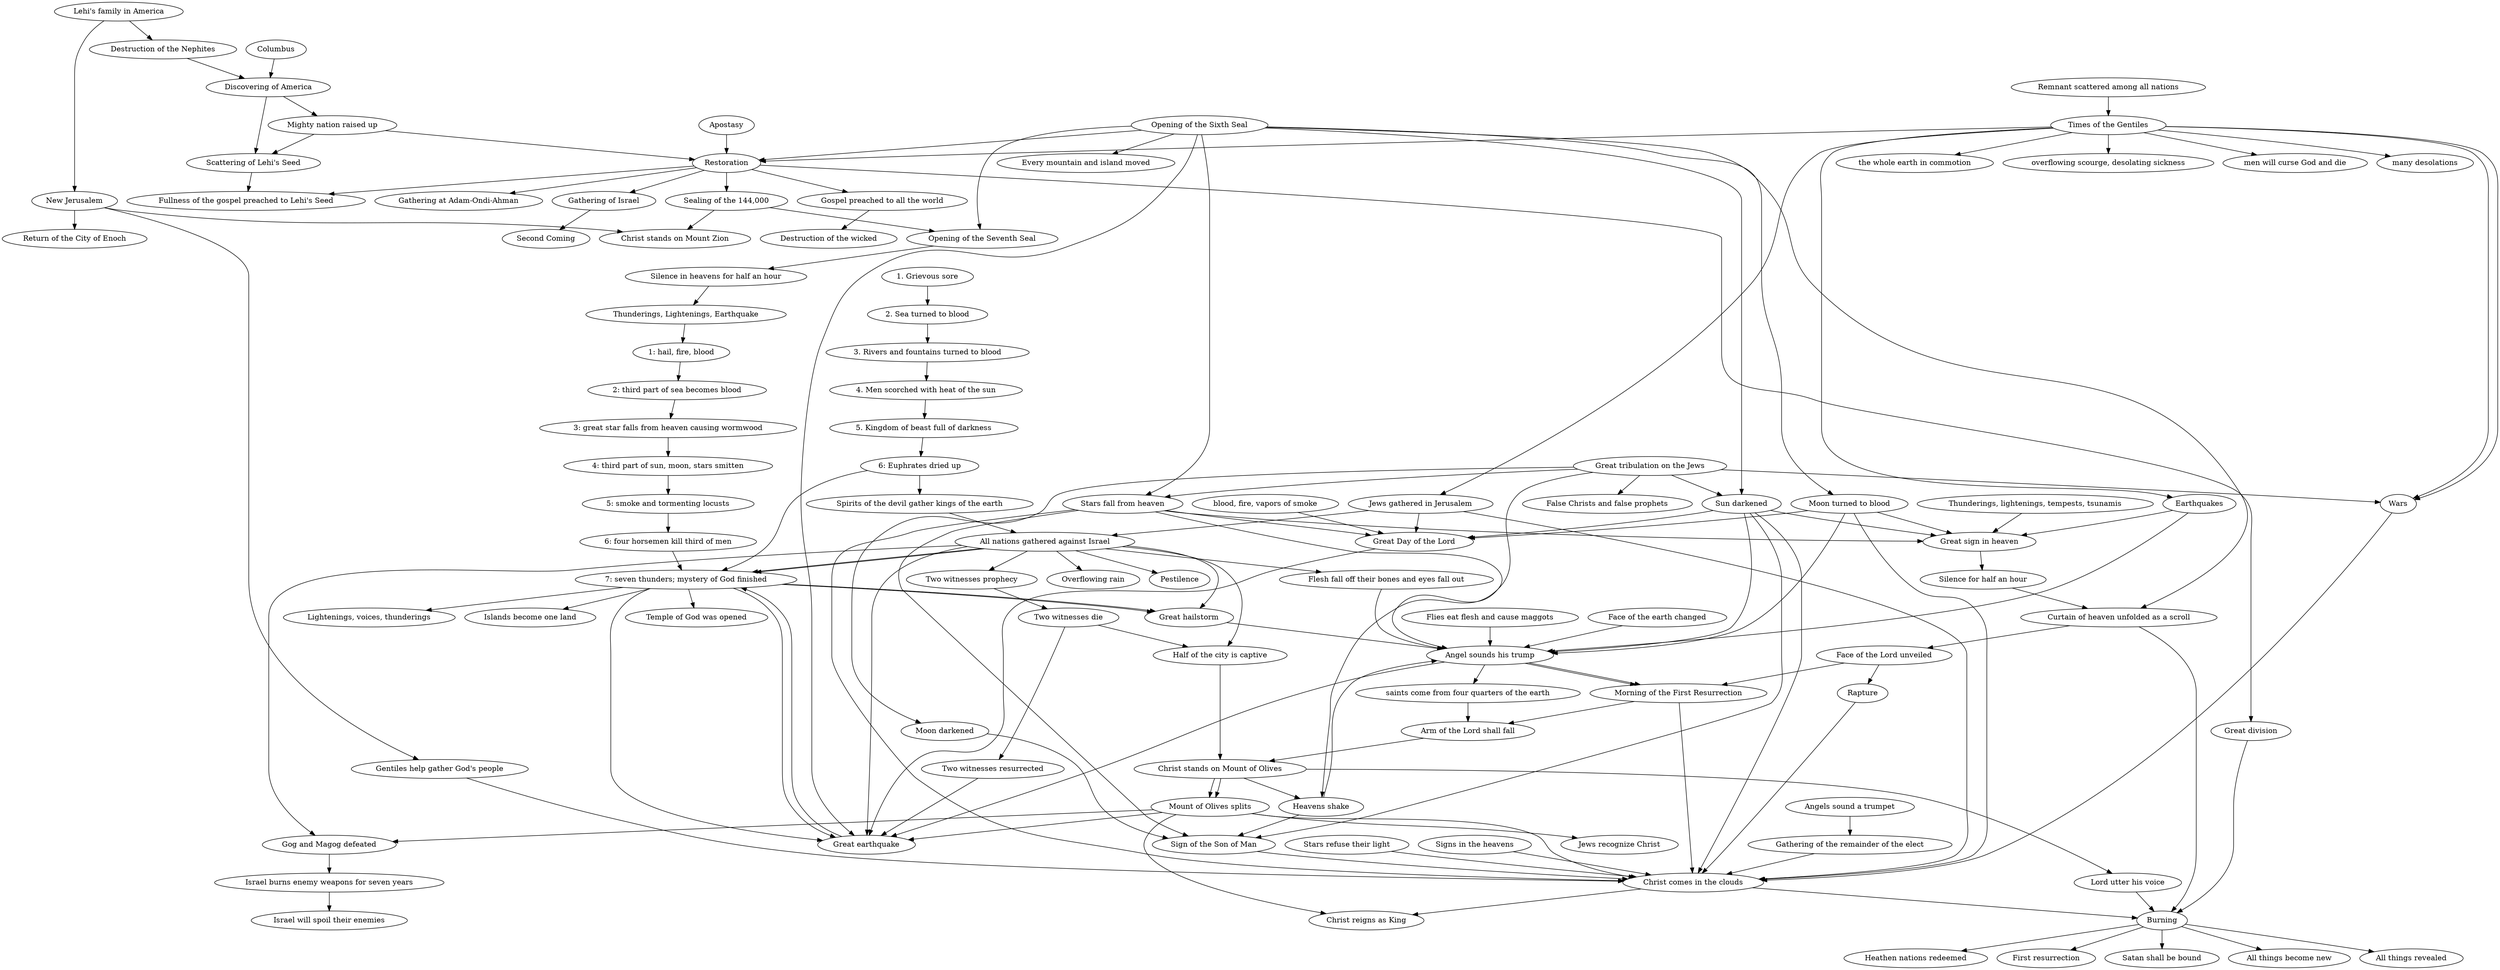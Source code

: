 # https://dreampuf.github.io/GraphvizOnline/

### Questions:
#
# When is the burning? Does it occurr as the heavens are opened and Christ is
# revealed and he comes down with the saints?
#
# What is the interpretation of the natural disasters in the sixth seal? Are they
# concurrent with the restoration, before it, or after it?
# 
# When is the gathering at Adam-Ondi-Ahman? 
# 
# When is the temple built in New Jerusalem?
# Read more about Mount Zion (New Jerusalem)
#
# When is the temple built in Jerusalem?
# 
# When do the islands become one land?
#
# What is the "great sign in heaven?" Is it Christ coming in the clouds? Or the unrolling
# of heaven as a scroll? Or something else?
#
# What is the order of Christ's appearances? I have scriptures saying he comes in the clouds
# before standing on Mount Olive and others saying the reverse.
#
# Does Christ come in the clouds immediately after the heaven is unrolled as a scroll?
# I.e. does it open so that he can return? Or is it a separate event?
# Does the burning happen right after the unrolling and his presence is on the whole earth?
# Revelations says the heaven is unrolled as a scroll in the sixth seal, but Christ
# returns in the seventh seal.
#
# Is the seventh angel in the seventh seal (seven thunders; mystery of God finished) the same
# as the "Angel sounds his trump?"
#
# What is the relationship, in terms of timing, between the Burning and the Great earthquake?
#
### Resolved Questions
#
# Is the quickening of saints to meet Christ in the clouds the same as the morning of
# the First Resurrection? 
#     Yes.
#
# Ezekial says Gog and Magog are defeated in the plains outside Israel whereas
# Zechariah says half of Jerusalem is taken captive. How do we reconcile that?
#     The city is taken captive but the army is later defeated on the plains.
#
# Is the "gathering of God's people," "the gathering of the elect," and "the gathering of saints
# from the four quarters of the earth" all the same thing?
#     I believe that the "gathering of the remainder of the elect" (JST M 1:37) and the gathering of God's people (3 Nephi 21:24)
#     are likely the same (since they seem to happen shortly before Christ comes in the clouds) and they are part of the larger
#     gathering of Israel that happens more broadly throughout the duration of the latter-days (beginning with the restoration).

digraph Signs {
    
  subgraph restoration {
    label="Restoration"
    
    # Revelation 12
    "Apostasy" -> "Restoration"
  
    "Restoration" -> "Gospel preached to all the world"
    "Restoration" -> "Gathering at Adam-Ondi-Ahman"
    
    # 1 Nephi 15:19, 19:15
    # Restoration of the Jews
    "Restoration" -> "Gathering of Israel" -> "Second Coming"
  }
  
  subgraph americas {
    label="Americas"
    
    "Lehi's family in America" -> "Destruction of the Nephites" -> "Discovering of America"
  
    # 1 Nephi 13:12
    "Columbus" -> "Discovering of America";
    
    # 1 Nephi 13:14
    "Discovering of America" -> "Scattering of Lehi's Seed"
    
    # 1 Nephi 22:7-8
    "Discovering of America" -> "Mighty nation raised up" -> "Scattering of Lehi's Seed"
    "Mighty nation raised up" -> "Restoration"
    
    # 1 Nephi 15:13
    "Restoration" -> "Fullness of the gospel preached to Lehi's Seed"
    
    # 1 Nephi 15:17
    "Scattering of Lehi's Seed" -> "Fullness of the gospel preached to Lehi's Seed";
  }
  
  # Revelation 6
  subgraph sixthSeal {
  	label="Sixth Seal"
  	
  	# Revelation 6:12-14
  	"Opening of the Sixth Seal" -> "Great earthquake"
  	"Opening of the Sixth Seal" -> "Sun darkened"
  	"Opening of the Sixth Seal" -> "Moon turned to blood"
  	"Opening of the Sixth Seal" -> "Stars fall from heaven"
  	"Opening of the Sixth Seal" -> "Curtain of heaven unfolded as a scroll"
  	"Opening of the Sixth Seal" -> "Every mountain and island moved"
  	
  	# Revelation 7:2
  	# D&C 77:9
  	"Opening of the Sixth Seal" -> "Restoration"
  	
  	# Revelation 7:3-4
  	"Restoration" -> "Sealing of the 144,000"
  }
  
  # Revelation 8
  # Revelation 9
  subgraph seventhSeal {
  	label="Seventh Seal: Seven angels"
  	
  	"Opening of the Sixth Seal" -> "Opening of the Seventh Seal"
  	"Sealing of the 144,000" -> "Opening of the Seventh Seal"
  	
  	# Revelation 8:1
  	"Opening of the Seventh Seal" -> "Silence in heavens for half an hour"
  	
  	# Revelation 8:5
  	"Silence in heavens for half an hour" -> "Thunderings, Lightenings, Earthquake"
  	
  	# Revelation 8:7 - first angel
  	"Thunderings, Lightenings, Earthquake" -> "1: hail, fire, blood"
  	
  	# Revelation 8:8 - second angel
  	"1: hail, fire, blood" -> "2: third part of sea becomes blood"
  	
  	# Revelation 8:10 - third angel
  	"2: third part of sea becomes blood" -> "3: great star falls from heaven causing wormwood"
  	
  	# Revelation 8:12 - fourth angel
  	"3: great star falls from heaven causing wormwood" -> "4: third part of sun, moon, stars smitten"
  	
  	# Revelation 9:1-12 - fifth angel
  	"4: third part of sun, moon, stars smitten" -> "5: smoke and tormenting locusts"
  	
  	# Revelation 9:13-21 - sixth angel
  	"5: smoke and tormenting locusts" -> "6: four horsemen kill third of men"
  	
  	# Revelation 10 - seventh angel
  	"6: four horsemen kill third of men" -> "7: seven thunders; mystery of God finished"
  }
  
  # Revelation 11
  subgraph twoWitnesses {
    label="Two witnesses in Jerusalem"
  
    # Revelation 11:2
    # The Gentiles tread Jerusalem for 42 months which is the length of time
    # that the witnesses will prophecy for (1260 days). Zechariah and Ezekial
    # speak of all nations being gathered against Israel. We know from
    # Revelation that this is concurrent with the two witnesses.
    "All nations gathered against Israel" -> "Two witnesses prophecy"
    
    # Revelation 11:3; 11:7
    "Two witnesses prophecy" -> "Two witnesses die"
    
    # Revelation 11:11
    "Two witnesses die" -> "Two witnesses resurrected"
    
    # Revelation 11:13
    # Earthquake destroys tenth of Jerusalem; 7,000 men die
    "Two witnesses resurrected" -> "Great earthquake"	
    
    # Revelation 11:15
    "Great earthquake" -> "7: seven thunders; mystery of God finished"

    # Revelations 11:19
    "7: seven thunders; mystery of God finished" -> "Temple of God was opened"
    "7: seven thunders; mystery of God finished" -> "Lightenings, voices, thunderings"
    "7: seven thunders; mystery of God finished" -> "Great earthquake"
    "7: seven thunders; mystery of God finished" -> "Great hailstorm"
  }
  
  subgraph armageddon {
    label="Armageddon"

    "Jews gathered in Jerusalem" -> "All nations gathered against Israel"
    
    # Revelation 16
    # Armageddon
    "All nations gathered against Israel" -> "7: seven thunders; mystery of God finished" -> "Great earthquake"
      
    # Zechariah 14
    "All nations gathered against Israel" -> "Half of the city is captive" -> "Christ stands on Mount of Olives" -> "Mount of Olives splits" -> "Christ reigns as King"
    
    # Zechariah 14:12
    "All nations gathered against Israel" -> "Flesh fall off their bones and eyes fall out"
    
    # Zechariah 14:5
    "Mount of Olives splits" -> "Christ comes in the clouds"
      
    # Ezekial 38:18-23
    # Gog and Magog is concurrent with the seventh seal and seven angels pouring destruction
    "All nations gathered against Israel" -> "Great hailstorm"
    "All nations gathered against Israel" -> "Great earthquake"
    "All nations gathered against Israel" -> "Overflowing rain"
    "All nations gathered against Israel" -> "Pestilence"
      
    # Ezekial 39
    "All nations gathered against Israel" -> "Gog and Magog defeated" -> "Israel burns enemy weapons for seven years" -> "Israel will spoil their enemies"
  }
  
  subgraph newJerusalem {
    # 3 Nephi 20:22
    # 3 Nephi 21:23-25
    # Ether 13:8
    "Lehi's family in America" -> "New Jerusalem" -> "Gentiles help gather God's people" -> "Christ comes in the clouds"
      
    # Moses 7:63-64
    "New Jerusalem" -> "Return of the City of Enoch"
  }
  
  # Revelations 15-16
  subgraph sevenPlagues {
  	"1. Grievous sore" -> "2. Sea turned to blood" -> "3. Rivers and fountains turned to blood" -> "4. Men scorched with heat of the sun" -> "5. Kingdom of beast full of darkness" -> "6: Euphrates dried up" -> "7: seven thunders; mystery of God finished"
  	
  	# Revelations 16:12-16
    "6: Euphrates dried up" -> "Spirits of the devil gather kings of the earth" -> "All nations gathered against Israel"
    
    # Revelations 16:16-21
    "All nations gathered against Israel" -> "7: seven thunders; mystery of God finished"
    "7: seven thunders; mystery of God finished" -> "Islands become one land"
    "7: seven thunders; mystery of God finished" -> "Great hailstorm"
  }
  
  # D&C 45:24-59
  subgraph dc45 {
  
  	# D&C 45:24-25
  	"Remnant scattered among all nations" -> "Times of the Gentiles" -> "Jews gathered in Jerusalem"
  	
  	# D&C 45:26-27
  	"Times of the Gentiles" -> "Wars"
  	"Times of the Gentiles" -> "the whole earth in commotion"
  	# "Times of the Gentiles" -> "men's hearts shall fail them"
  	# "Times of the Gentiles" -> "shall say that Christ delayeth his coming"
  	# "Times of the Gentiles" -> "love of men wax cold"
  	# "Times of the Gentiles" -> "iniquity shall abound"
  	
  	# D&C 45:28-30
  	"Times of the Gentiles" -> "Restoration"
  	
  	# D&C 45:31-33
  	"Times of the Gentiles" -> "overflowing scourge, desolating sickness"
  	"Times of the Gentiles" -> "men will curse God and die"
  	"Times of the Gentiles" -> "Earthquakes"
  	"Times of the Gentiles" -> "many desolations"
  	"Times of the Gentiles" -> "Wars"
  	
  	# D&C 45:40-43
  	"blood, fire, vapors of smoke" -> "Great Day of the Lord"
  	"Sun darkened" -> "Great Day of the Lord"
  	"Moon turned to blood" -> "Great Day of the Lord"
  	"Stars fall from heaven" -> "Great Day of the Lord"
  	"Jews gathered in Jerusalem" -> "Great Day of the Lord"
  	
  	# D&C 45:44
  	"Jews gathered in Jerusalem" -> "Christ comes in the clouds"
  	
  	# D&C 45:45-49
  	"Angel sounds his trump" -> "Morning of the First Resurrection" -> "Arm of the Lord shall fall"
  	"Angel sounds his trump" -> "saints come from four quarters of the earth" -> "Arm of the Lord shall fall"
  	"Arm of the Lord shall fall" -> "Christ stands on Mount of Olives" -> "Mount of Olives splits" -> "Great earthquake"
  	"Christ stands on Mount of Olives" -> "Heavens shake"
  	"Christ stands on Mount of Olives" -> "Lord utter his voice" -> "Burning"
  	
  	# D&C 45:51-53
  	"Mount of Olives splits" -> "Jews recognize Christ"
  	
  	# D&C 45:54
  	"Burning" -> "Heathen nations redeemed"
  	"Burning" -> "First resurrection"
  	"Burning" -> "Satan shall be bound"

    # TODO: Resolve this; it was my first understanding of the ordering in D&C 45.
    # Is it correct?
    # D&C 45:39-50
    # "Christ comes in the clouds" -> "First resurrection" -> "Christ stands on Mount of Olives" -> "Mount of Olives splits" -> "Burning"
  }

  # D&C 29:13-19
  subgraph dc29 {
    # D&C 29:13
    # D&C 43:18
    "Angel sounds his trump" -> "Great earthquake"
    "Angel sounds his trump" -> "Morning of the First Resurrection"
    
    # D&C 29:14-19
    "Sun darkened" -> "Angel sounds his trump"
    "Moon turned to blood" -> "Angel sounds his trump"
    "Stars fall from heaven" -> "Angel sounds his trump"
    "Great hailstorm" -> "Angel sounds his trump"
    "Flies eat flesh and cause maggots" -> "Angel sounds his trump"
    "Flesh fall off their bones and eyes fall out" -> "Angel sounds his trump"
  }

  subgraph burning {

    # D&C 101:23-25
    "Curtain of heaven unfolded as a scroll" -> "Burning" -> "All things become new"

    # D&C 63:54
    # 2 Nephi 30:10
    "Restoration" -> "Great division" -> "Burning"

    # 2 Nephi 30:15-18
    "Burning" -> "All things revealed"

    # D&C 64:23-24
    "Christ comes in the clouds" -> "Burning"

    # Matthew 13:39-40
  }

  # D&C 88
  subgraph dc88 {

    # D&C 88:87-93
    "Earthquakes" -> "Great sign in heaven"
    "Sun darkened" -> "Great sign in heaven"
    "Moon turned to blood" -> "Great sign in heaven"
    "Stars fall from heaven" -> "Great sign in heaven"
    "Thunderings, lightenings, tempests, tsunamis" -> "Great sign in heaven"
    
    # D&C 88:95-97
    "Great sign in heaven" -> "Silence for half an hour" -> "Curtain of heaven unfolded as a scroll" -> "Face of the Lord unveiled"
    "Face of the Lord unveiled" -> "Morning of the First Resurrection"
    "Face of the Lord unveiled" -> "Rapture"
    "Morning of the First Resurrection" -> "Christ comes in the clouds"
    "Rapture" -> "Christ comes in the clouds"
  }

  # Millenium
  subgraph millenium {

    # D&C 76:63
    "Christ comes in the clouds" -> "Christ reigns as King"
  }

  # Matthew 24
  # JST Matthew 1
  subgraph matt24 {

    ###
    # JST is quite a bit different than Matthew 24. It excludes some things
    # and has others in a different order. We have Matthew 24 documented here
    # for the sake of comparison but commented out because we believe JST
    # to be more correct.
    ###

    # Matthew 24:5
    # "False Christs" -> "Beginning of sorrows"

    # Matthew 24:6
    # "Wars" -> "Beginning of sorrows"

    # Matthew 24:7
    # "Famine" -> "Beginning of sorrows"
    # "Pestilence" -> "Beginning of sorrows"
    # "Earthquakes" -> "Beginning of sorrows"

    # Matthew 24:8
    # "Beginning of sorrows"

    # Matthew 24:9
    # "Beginning of sorrows" -> "Persecution" # Is that what this means?

    # Matthew 24:11
    # "Beginning of sorrows" -> "False prophets"

    # Matthew 24:14
    # "Beginning of sorrows" -> "Gospel preached to all the world"

    # Matthew 24:21
    # "Persecution" -> "Great tribulation"
    # "False prophets" -> "Great tribulation"
    # "Gospel preached to all the world" -> "Great tribulation"

    # Matthew 24:23-24
    # "Great tribulation" -> "False Christs"
    # "Great tribulation" -> "False prophets"

    # Matthew 24:29
    # "Great tribulation" -> "Sun darkened"
    # "Great tribulation" -> "Moon darkened"
    # "Great tribulation" -> "Stars fall from heaven"
    # "Great tribulation" -> "Heavens shake"

    # Matthew 24:30
    # "Sun darkened" -> "Sign of the Son of man"
    # "Moon darkened" -> "Sign of the Son of man"
    # "Stars fall from heaven" -> "Sign of the Son of man"
    # "Heavens shake" -> "Sign of the Son of man"
    # "Sign of the Son of man" -> "Christ comes in the clouds"

    # Matthew 24:31
    # "Christ comes in the clouds" -> "Gathering of the elect"

    # JST M 1:18,22
    "Great tribulation on the Jews" -> "False Christs and false prophets"

    # JST M 1:23
    "Great tribulation on the Jews" -> "Wars"

    # JST M 1:31
    "Gospel preached to all the world" -> "Destruction of the wicked"

    # JST M 1:33
    "Great tribulation on the Jews" -> "Sun darkened"
    "Great tribulation on the Jews" -> "Moon darkened"
    "Great tribulation on the Jews" -> "Stars fall from heaven"
    "Great tribulation on the Jews" -> "Heavens shake"

    # JST M 1:36
    "Sun darkened" -> "Sign of the Son of Man"
    "Moon darkened" -> "Sign of the Son of Man"
    "Stars fall from heaven" -> "Sign of the Son of Man"
    "Heavens shake" -> "Sign of the Son of Man"
    "Sign of the Son of Man" -> "Christ comes in the clouds"

    # JST M 1:37
    "Angels sound a trumpet" -> "Gathering of the remainder of the elect" -> "Christ comes in the clouds"
  }

  # Is the "gathering of God's people," "the gathering of the elect," and "the gathering of saints
  # from the four quarters of the earth" all the same thing? If not, then how are they different?
  # Do the gatherings happen in the same place? I.e. to Zion or their own lands?
  subgraph gathering {

    # JST M 1:27,37
    # This verse speaks of gathering the elect and uses the phrase "from the four winds"

    # D&C 33:6
    # This verse speaks of gathering the elect using the phrase "from the four quarters of the earth"

    # Moses 7:62
    # gather out mine elect from the four quarters of the earth

    # What else is gathered from the four quarters of the earth?

    # D&C 45:46
    # "and the saints shall come forth from the four quarters of the earth."

    # 3 Nephi 5:24,26
    # he gather in from the four quarters of the earth all the remnant of the seed of Jacob (unto their own lands)

    # 1 Nephi 22:25
    # he gathereth his children from the four quarters of the earth

    # 1 Nephi 19:16-17
    # all the people who are of the house of Israel will I gather in from the four quarters of the earth

    # 3 Nephi 16:5
    # And then will I gather them in from the four quarters of the earth; and then will I fulfil the 
    # covenant which the Father hath made unto all the people of the house of Israel.
    ## The gathering is part of a covenant

    # Ether 13:11
    # And then also cometh the Jerusalem of old; and the inhabitants thereof, blessed are they, for they have 
    # been washed in the blood of the Lamb; and they are they who were scattered and gathered in from the four quarters of the earth
    ## Jersualem of old? The gathering is of those who were scattered

  }

  subgraph sunMoonStars {

    # D&C 34:7-9
    "Sun darkened" -> "Christ comes in the clouds"
    "Moon turned to blood" -> "Christ comes in the clouds"
    "Stars refuse their light" -> "Christ comes in the clouds"
    "Stars fall from heaven" -> "Christ comes in the clouds"

  }
  
  # Luke 21:25-28
  "Signs in the heavens" -> "Christ comes in the clouds"
  
  # Revelation 1:7
  "Christ comes in the clouds"
  
  # D&C 133:18,56
  # D&C 84:2
  # Revelations 14:1
  "New Jerusalem" -> "Christ stands on Mount Zion"
  "Sealing of the 144,000" -> "Christ stands on Mount Zion"
  
  # D&C 133:23-24
  "Islands become one land"
  
  # D&C 63:33-34
  "Wars" -> "Christ comes in the clouds"

  # D&C 49:23
  "Heavens shake" -> "Angel sounds his trump"
  "Earthquakes" -> "Angel sounds his trump"
  "Face of the earth changed" -> "Angel sounds his trump"

  # 2 Nephi 12:19-21
  "Great Day of the Lord" -> "Great earthquake"
  
  # Track "time of the Gentiles"; D&C 45
  # https://www.lds.org/scriptures/dc-testament/dc/45
  
  #
  # Manuals
  #
  
  # https://www.lds.org/manual/old-testament-student-manual-kings-malachi/enrichment-i?lang=eng
  "Two witnesses die" -> "Half of the city is captive"
  "Mount of Olives splits" -> "Gog and Magog defeated"
  
  # https://www.lds.org/manual/doctrines-of-the-gospel-student-manual/36-second-coming?lang=eng
}